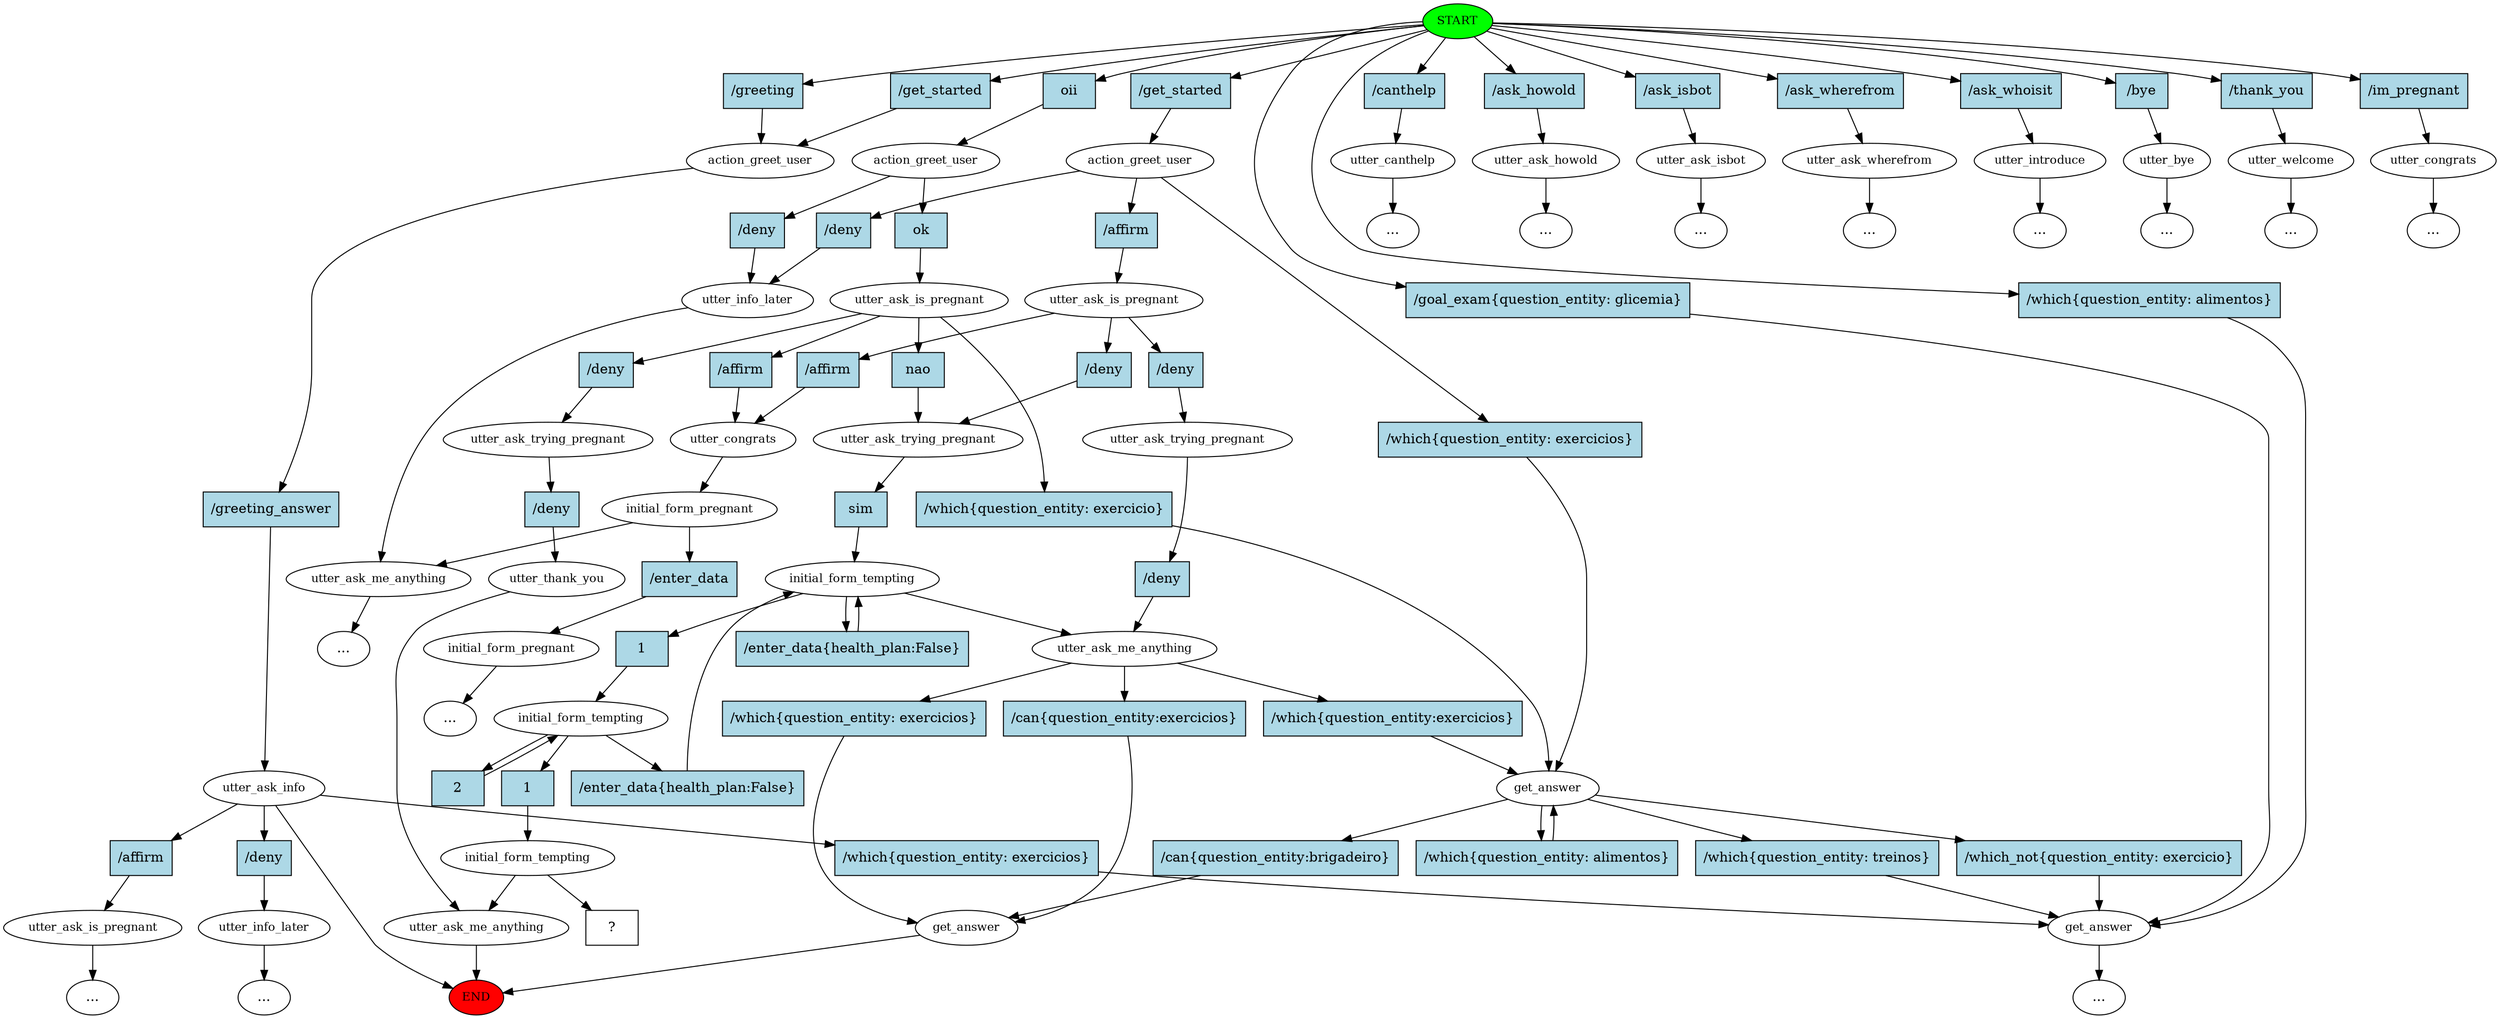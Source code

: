 digraph  {
0 [class="start active", fillcolor=green, fontsize=12, label=START, style=filled];
"-1" [class=end, fillcolor=red, fontsize=12, label=END, style=filled];
1 [class="", fontsize=12, label=action_greet_user];
2 [class="", fontsize=12, label=utter_ask_info];
3 [class="", fontsize=12, label=utter_ask_is_pregnant];
9 [class="", fontsize=12, label=utter_info_later];
"-5" [class=ellipsis, label="..."];
10 [class="", fontsize=12, label=utter_canthelp];
"-6" [class=ellipsis, label="..."];
11 [class="", fontsize=12, label=utter_ask_howold];
"-8" [class=ellipsis, label="..."];
13 [class="", fontsize=12, label=utter_ask_isbot];
"-9" [class=ellipsis, label="..."];
14 [class="", fontsize=12, label=utter_ask_wherefrom];
"-12" [class=ellipsis, label="..."];
17 [class="", fontsize=12, label=action_greet_user];
18 [class="", fontsize=12, label=utter_ask_is_pregnant];
19 [class="", fontsize=12, label=utter_congrats];
20 [class="", fontsize=12, label=initial_form_pregnant];
21 [class="", fontsize=12, label=utter_ask_me_anything];
22 [class="", fontsize=12, label=utter_introduce];
"-16" [class=ellipsis, label="..."];
29 [class="", fontsize=12, label=utter_bye];
"-17" [class=ellipsis, label="..."];
30 [class="", fontsize=12, label=utter_welcome];
"-18" [class=ellipsis, label="..."];
31 [class="", fontsize=12, label=get_answer];
33 [class="", fontsize=12, label=get_answer];
40 [class=active, fontsize=12, label=utter_ask_trying_pregnant];
41 [class=active, fontsize=12, label=initial_form_tempting];
42 [class="", fontsize=12, label=utter_ask_me_anything];
43 [class="", fontsize=12, label=get_answer];
44 [class=active, fontsize=12, label=action_greet_user];
45 [class=active, fontsize=12, label=utter_ask_is_pregnant];
"-24" [class=ellipsis, label="..."];
51 [class="", fontsize=12, label=utter_congrats];
"-25" [class=ellipsis, label="..."];
56 [class="", fontsize=12, label=initial_form_pregnant];
"-26" [class=ellipsis, label="..."];
70 [class=active, fontsize=12, label=initial_form_tempting];
82 [class=active, fontsize=12, label=initial_form_tempting];
83 [class="", fontsize=12, label=utter_ask_me_anything];
86 [class="", fontsize=12, label=utter_ask_trying_pregnant];
90 [class="", fontsize=12, label=utter_info_later];
105 [class="", fontsize=12, label=utter_ask_trying_pregnant];
106 [class="", fontsize=12, label=utter_thank_you];
"-29" [class=ellipsis, label="..."];
"-30" [class=ellipsis, label="..."];
121 [class="intent dashed active", label="  ?  ", shape=rect];
122 [class=intent, fillcolor=lightblue, label="/greeting", shape=rect, style=filled];
123 [class=intent, fillcolor=lightblue, label="/get_started", shape=rect, style=filled];
124 [class=intent, fillcolor=lightblue, label="/canthelp", shape=rect, style=filled];
125 [class=intent, fillcolor=lightblue, label="/ask_howold", shape=rect, style=filled];
126 [class=intent, fillcolor=lightblue, label="/ask_isbot", shape=rect, style=filled];
127 [class=intent, fillcolor=lightblue, label="/ask_wherefrom", shape=rect, style=filled];
128 [class=intent, fillcolor=lightblue, label="/get_started", shape=rect, style=filled];
129 [class=intent, fillcolor=lightblue, label="/ask_whoisit", shape=rect, style=filled];
130 [class=intent, fillcolor=lightblue, label="/bye", shape=rect, style=filled];
131 [class=intent, fillcolor=lightblue, label="/thank_you", shape=rect, style=filled];
132 [class=intent, fillcolor=lightblue, label="/which{question_entity: alimentos}", shape=rect, style=filled];
133 [class=intent, fillcolor=lightblue, label="/goal_exam{question_entity: glicemia}", shape=rect, style=filled];
134 [class="intent active", fillcolor=lightblue, label=oii, shape=rect, style=filled];
135 [class=intent, fillcolor=lightblue, label="/im_pregnant", shape=rect, style=filled];
136 [class=intent, fillcolor=lightblue, label="/greeting_answer", shape=rect, style=filled];
137 [class=intent, fillcolor=lightblue, label="/affirm", shape=rect, style=filled];
138 [class=intent, fillcolor=lightblue, label="/deny", shape=rect, style=filled];
139 [class=intent, fillcolor=lightblue, label="/which{question_entity: exercicios}", shape=rect, style=filled];
140 [class=intent, fillcolor=lightblue, label="/affirm", shape=rect, style=filled];
141 [class=intent, fillcolor=lightblue, label="/which{question_entity: exercicios}", shape=rect, style=filled];
142 [class=intent, fillcolor=lightblue, label="/deny", shape=rect, style=filled];
143 [class=intent, fillcolor=lightblue, label="/affirm", shape=rect, style=filled];
144 [class=intent, fillcolor=lightblue, label="/deny", shape=rect, style=filled];
145 [class=intent, fillcolor=lightblue, label="/deny", shape=rect, style=filled];
146 [class=intent, fillcolor=lightblue, label="/enter_data", shape=rect, style=filled];
147 [class=intent, fillcolor=lightblue, label="/which{question_entity: treinos}", shape=rect, style=filled];
148 [class=intent, fillcolor=lightblue, label="/which_not{question_entity: exercicio}", shape=rect, style=filled];
149 [class=intent, fillcolor=lightblue, label="/which{question_entity: alimentos}", shape=rect, style=filled];
150 [class=intent, fillcolor=lightblue, label="/can{question_entity:brigadeiro}", shape=rect, style=filled];
151 [class="intent active", fillcolor=lightblue, label=sim, shape=rect, style=filled];
152 [class="intent active", fillcolor=lightblue, label=1, shape=rect, style=filled];
153 [class=intent, fillcolor=lightblue, label="/enter_data{health_plan:False}", shape=rect, style=filled];
154 [class=intent, fillcolor=lightblue, label="/which{question_entity: exercicios}", shape=rect, style=filled];
155 [class=intent, fillcolor=lightblue, label="/can{question_entity:exercicios}", shape=rect, style=filled];
156 [class=intent, fillcolor=lightblue, label="/which{question_entity:exercicios}", shape=rect, style=filled];
157 [class="intent active", fillcolor=lightblue, label=ok, shape=rect, style=filled];
158 [class=intent, fillcolor=lightblue, label="/deny", shape=rect, style=filled];
159 [class=intent, fillcolor=lightblue, label="/which{question_entity: exercicio}", shape=rect, style=filled];
160 [class=intent, fillcolor=lightblue, label="/affirm", shape=rect, style=filled];
161 [class="intent active", fillcolor=lightblue, label=nao, shape=rect, style=filled];
162 [class=intent, fillcolor=lightblue, label="/deny", shape=rect, style=filled];
163 [class="intent active", fillcolor=lightblue, label=2, shape=rect, style=filled];
164 [class="intent active", fillcolor=lightblue, label=1, shape=rect, style=filled];
165 [class=intent, fillcolor=lightblue, label="/enter_data{health_plan:False}", shape=rect, style=filled];
166 [class=intent, fillcolor=lightblue, label="/deny", shape=rect, style=filled];
167 [class=intent, fillcolor=lightblue, label="/deny", shape=rect, style=filled];
0 -> 122  [class="", key=0];
0 -> 123  [class="", key=0];
0 -> 124  [class="", key=0];
0 -> 125  [class="", key=0];
0 -> 126  [class="", key=0];
0 -> 127  [class="", key=0];
0 -> 128  [class="", key=0];
0 -> 129  [class="", key=0];
0 -> 130  [class="", key=0];
0 -> 131  [class="", key=0];
0 -> 132  [class="", key=0];
0 -> 133  [class="", key=0];
0 -> 134  [class=active, key=0];
0 -> 135  [class="", key=0];
1 -> 136  [class="", key=0];
2 -> "-1"  [class="", key=NONE, label=""];
2 -> 137  [class="", key=0];
2 -> 138  [class="", key=0];
2 -> 139  [class="", key=0];
3 -> "-30"  [class="", key=NONE, label=""];
9 -> "-5"  [class="", key=NONE, label=""];
10 -> "-6"  [class="", key=NONE, label=""];
11 -> "-8"  [class="", key=NONE, label=""];
13 -> "-9"  [class="", key=NONE, label=""];
14 -> "-12"  [class="", key=NONE, label=""];
17 -> 140  [class="", key=0];
17 -> 141  [class="", key=0];
17 -> 142  [class="", key=0];
18 -> 143  [class="", key=0];
18 -> 144  [class="", key=0];
18 -> 145  [class="", key=0];
19 -> 20  [class="", key=NONE, label=""];
20 -> 21  [class="", key=NONE, label=""];
20 -> 146  [class="", key=0];
21 -> "-29"  [class="", key=NONE, label=""];
22 -> "-16"  [class="", key=NONE, label=""];
29 -> "-17"  [class="", key=NONE, label=""];
30 -> "-18"  [class="", key=NONE, label=""];
31 -> "-24"  [class="", key=NONE, label=""];
33 -> 147  [class="", key=0];
33 -> 148  [class="", key=0];
33 -> 149  [class="", key=0];
33 -> 150  [class="", key=0];
40 -> 151  [class=active, key=0];
41 -> 42  [class="", key=NONE, label=""];
41 -> 152  [class=active, key=0];
41 -> 153  [class="", key=0];
42 -> 154  [class="", key=0];
42 -> 155  [class="", key=0];
42 -> 156  [class="", key=0];
43 -> "-1"  [class="", key=NONE, label=""];
44 -> 157  [class=active, key=0];
44 -> 158  [class="", key=0];
45 -> 159  [class="", key=0];
45 -> 160  [class="", key=0];
45 -> 161  [class=active, key=0];
45 -> 162  [class="", key=0];
51 -> "-25"  [class="", key=NONE, label=""];
56 -> "-26"  [class="", key=NONE, label=""];
70 -> 163  [class=active, key=0];
70 -> 164  [class=active, key=0];
70 -> 165  [class="", key=0];
82 -> 83  [class="", key=NONE, label=""];
82 -> 121  [class=active, key=NONE, label=""];
83 -> "-1"  [class="", key=NONE, label=""];
86 -> 166  [class="", key=0];
90 -> 21  [class="", key=NONE, label=""];
105 -> 167  [class="", key=0];
106 -> 83  [class="", key=NONE, label=""];
122 -> 1  [class="", key=0];
123 -> 1  [class="", key=0];
124 -> 10  [class="", key=0];
125 -> 11  [class="", key=0];
126 -> 13  [class="", key=0];
127 -> 14  [class="", key=0];
128 -> 17  [class="", key=0];
129 -> 22  [class="", key=0];
130 -> 29  [class="", key=0];
131 -> 30  [class="", key=0];
132 -> 31  [class="", key=0];
133 -> 31  [class="", key=0];
134 -> 44  [class=active, key=0];
135 -> 51  [class="", key=0];
136 -> 2  [class="", key=0];
137 -> 3  [class="", key=0];
138 -> 9  [class="", key=0];
139 -> 31  [class="", key=0];
140 -> 18  [class="", key=0];
141 -> 33  [class="", key=0];
142 -> 90  [class="", key=0];
143 -> 19  [class="", key=0];
144 -> 40  [class="", key=0];
145 -> 86  [class="", key=0];
146 -> 56  [class="", key=0];
147 -> 31  [class="", key=0];
148 -> 31  [class="", key=0];
149 -> 33  [class="", key=0];
150 -> 43  [class="", key=0];
151 -> 41  [class=active, key=0];
152 -> 70  [class=active, key=0];
153 -> 41  [class="", key=0];
154 -> 43  [class="", key=0];
155 -> 43  [class="", key=0];
156 -> 33  [class="", key=0];
157 -> 45  [class=active, key=0];
158 -> 90  [class="", key=0];
159 -> 33  [class="", key=0];
160 -> 19  [class="", key=0];
161 -> 40  [class=active, key=0];
162 -> 105  [class="", key=0];
163 -> 70  [class=active, key=0];
164 -> 82  [class=active, key=0];
165 -> 41  [class="", key=0];
166 -> 42  [class="", key=0];
167 -> 106  [class="", key=0];
}
